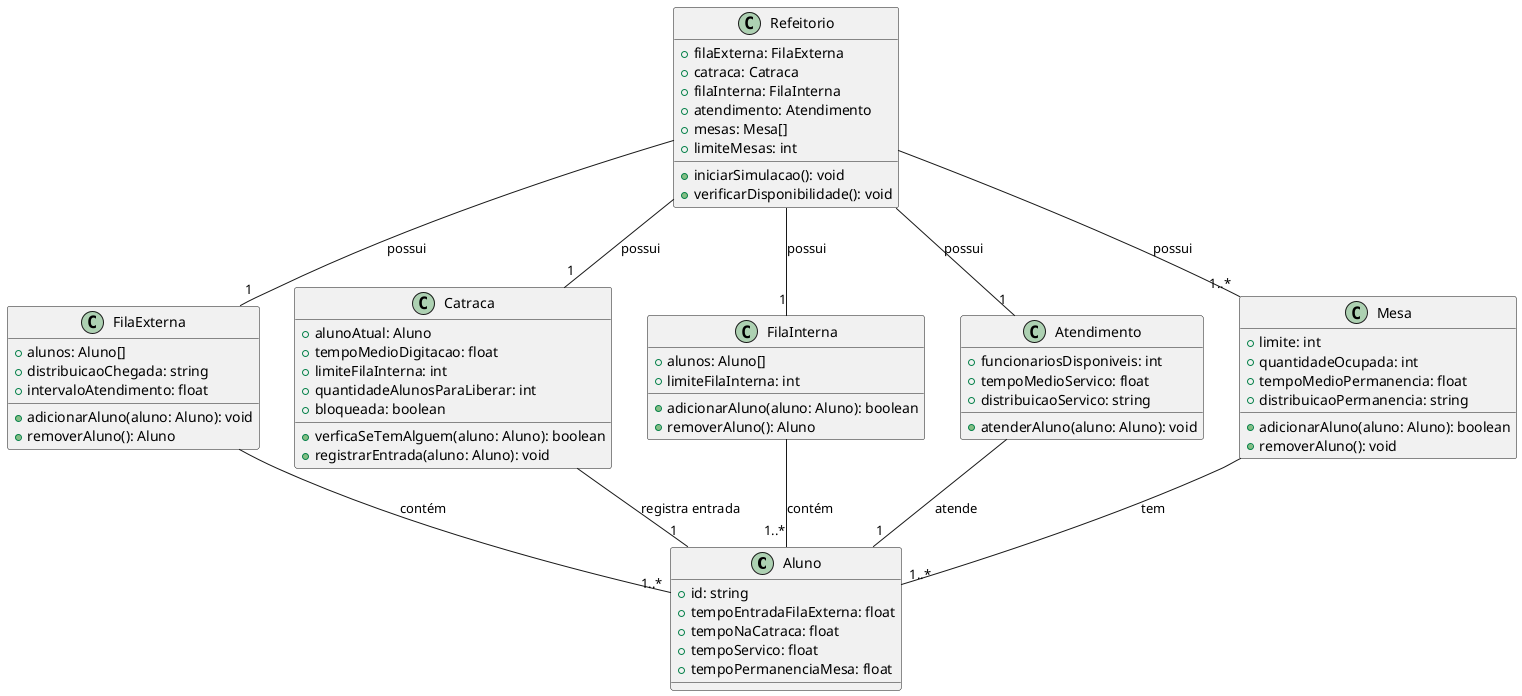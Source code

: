 @startuml Gerenciador para Refeitorio 
class Aluno {
    +id: string
    +tempoEntradaFilaExterna: float
    +tempoNaCatraca: float
    +tempoServico: float
    +tempoPermanenciaMesa: float
}

class FilaExterna {
    +alunos: Aluno[]
    +distribuicaoChegada: string
    +intervaloAtendimento: float
    +adicionarAluno(aluno: Aluno): void
    +removerAluno(): Aluno
}

class Catraca {
    +alunoAtual: Aluno
    +tempoMedioDigitacao: float
    +limiteFilaInterna: int
    +quantidadeAlunosParaLiberar: int
    +bloqueada: boolean
    +verficaSeTemAlguem(aluno: Aluno): boolean
    +registrarEntrada(aluno: Aluno): void
    
}

class FilaInterna {
    +alunos: Aluno[]
    +limiteFilaInterna: int
    +adicionarAluno(aluno: Aluno): boolean
    +removerAluno(): Aluno
}

class Atendimento {
    +funcionariosDisponiveis: int
    +tempoMedioServico: float
    +distribuicaoServico: string
    +atenderAluno(aluno: Aluno): void
}

class Mesa {
    +limite: int
    +quantidadeOcupada: int
    +tempoMedioPermanencia: float
    +distribuicaoPermanencia: string
    +adicionarAluno(aluno: Aluno): boolean
    +removerAluno(): void
}

class Refeitorio {
    +filaExterna: FilaExterna
    +catraca: Catraca
    +filaInterna: FilaInterna
    +atendimento: Atendimento
    +mesas: Mesa[]
    +limiteMesas: int
    +iniciarSimulacao(): void
    +verificarDisponibilidade(): void
}

FilaExterna -- "1..*" Aluno : "contém"
FilaInterna -- "1..*" Aluno : "contém"
Catraca -- "1" Aluno : "registra entrada"
Atendimento -- "1" Aluno: "atende"
Mesa -- "1..*" Aluno : "tem"
Refeitorio -- "1" FilaExterna : "possui"
Refeitorio -- "1" Catraca : "possui"
Refeitorio -- "1" FilaInterna : "possui"
Refeitorio -- "1" Atendimento : "possui"
Refeitorio -- "1..*" Mesa : "possui"
@enduml

